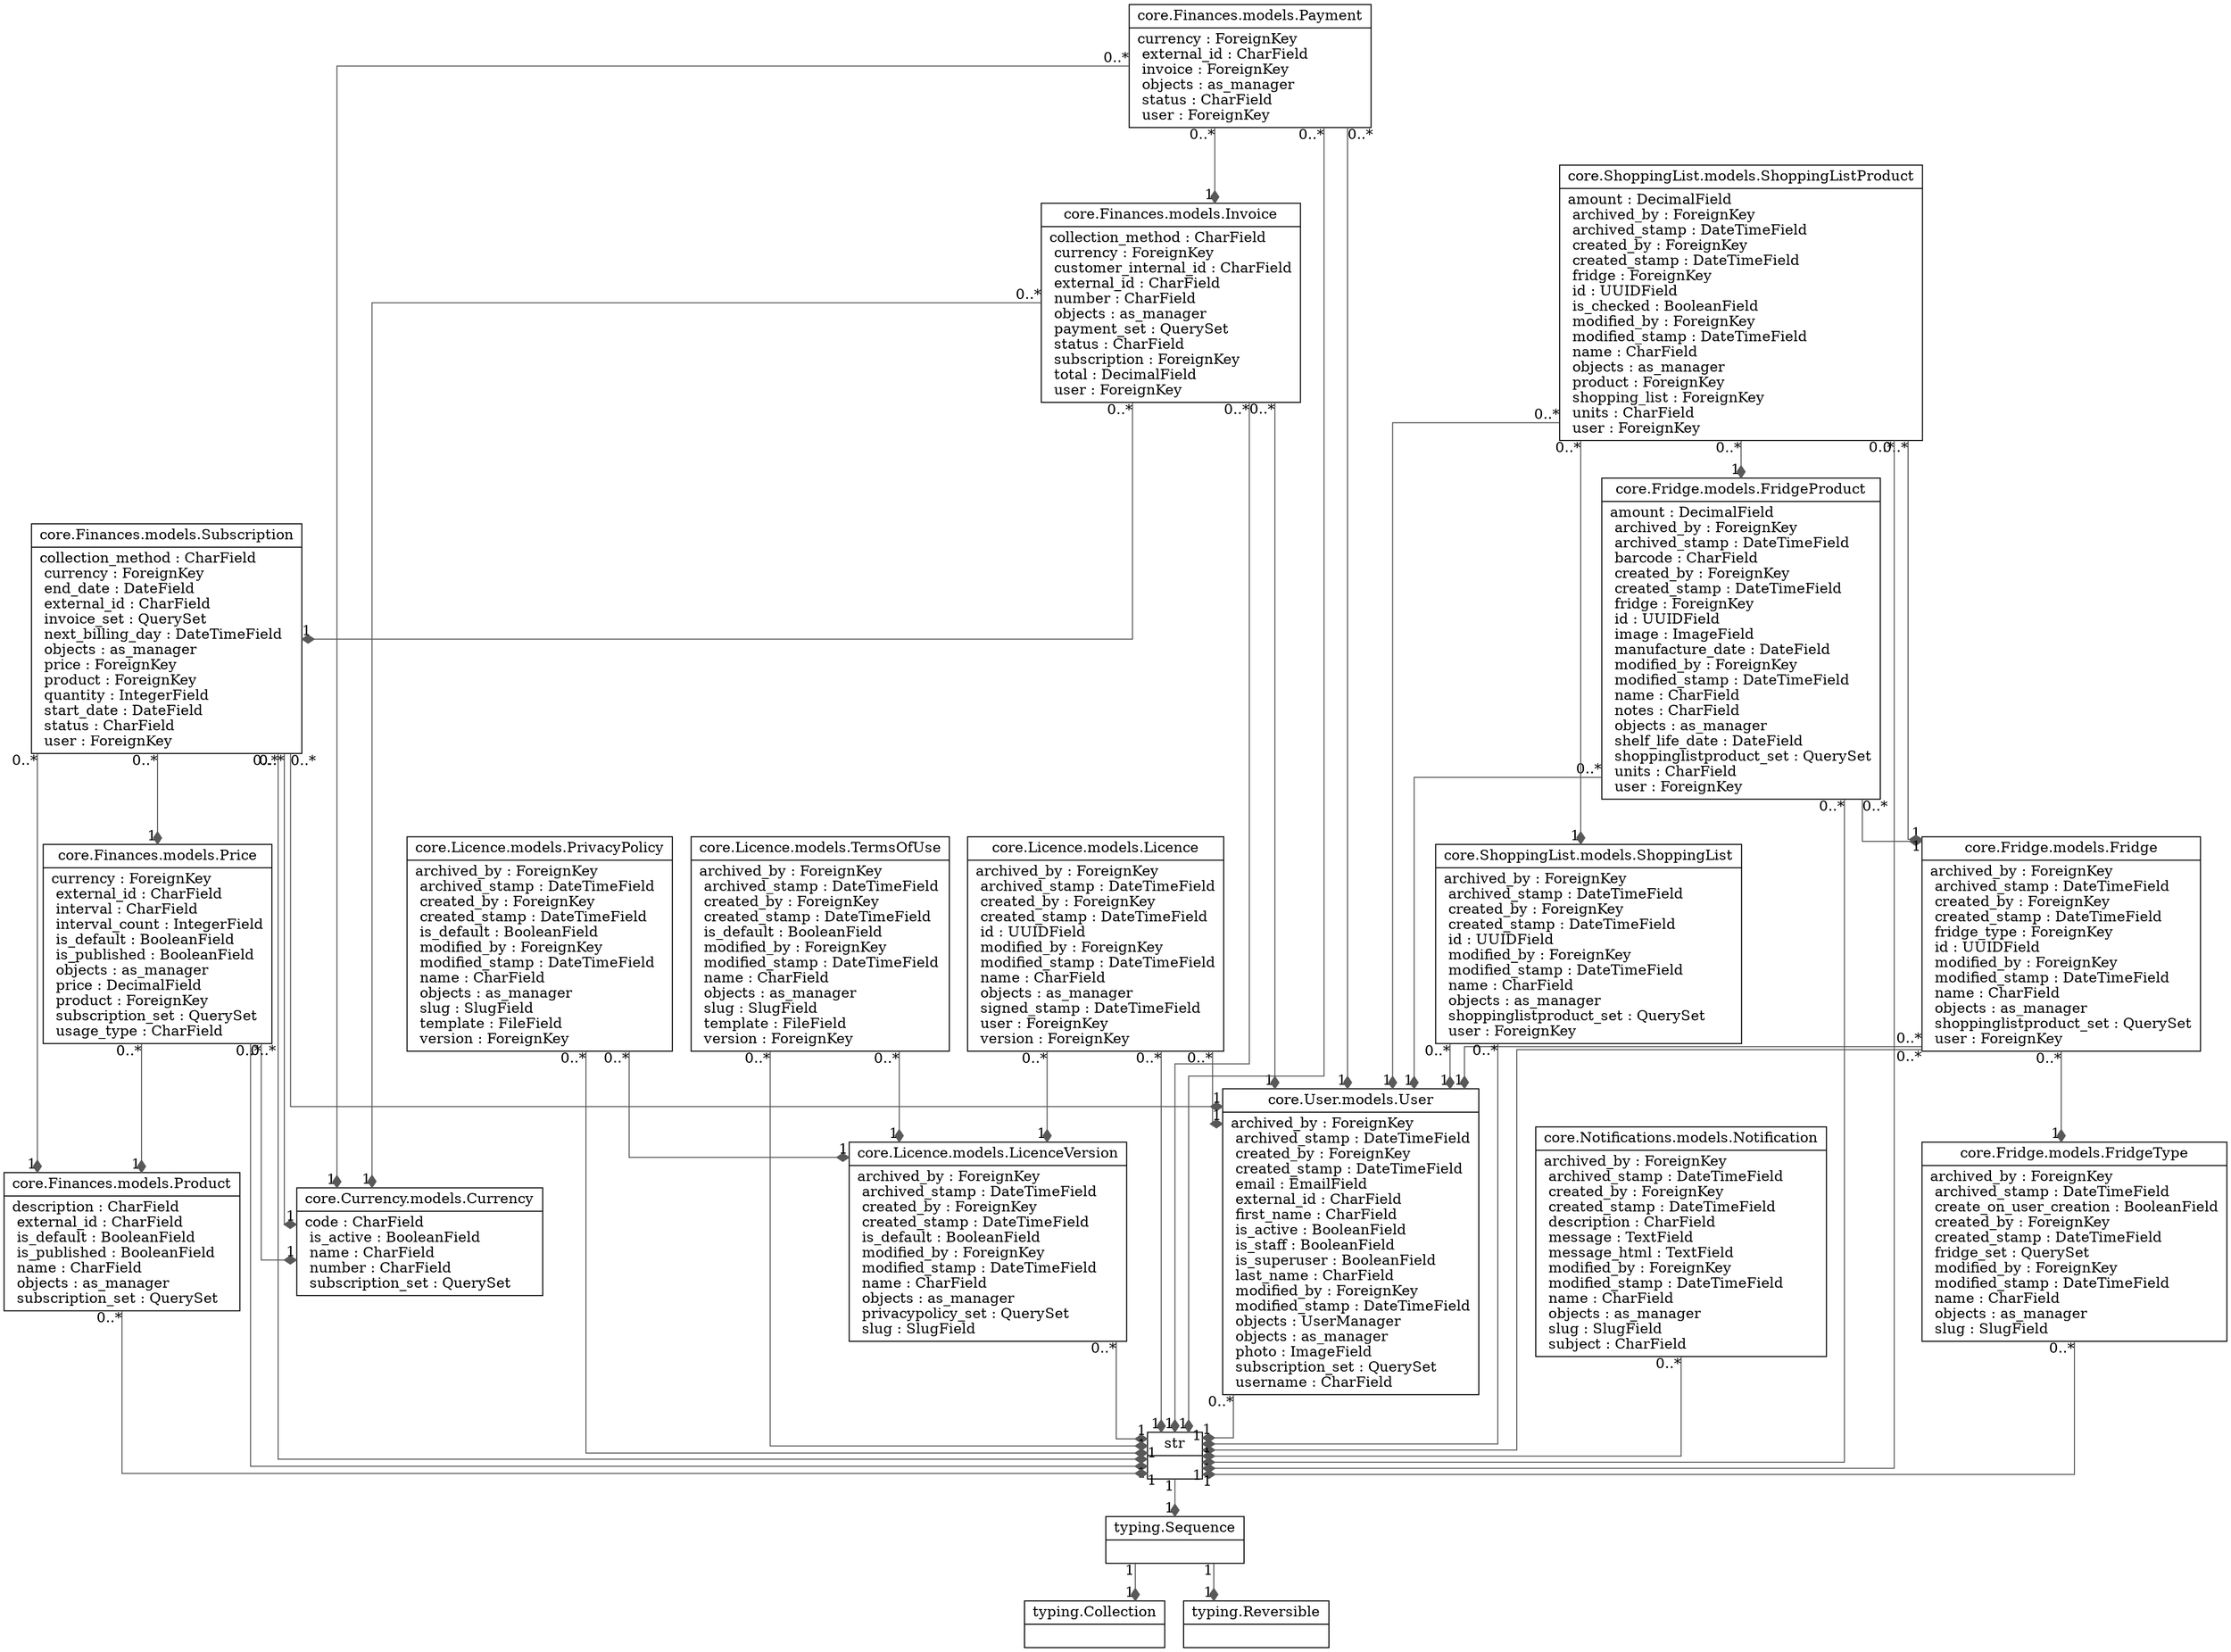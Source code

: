 digraph "#pocket-fridge" {

splines  = ortho;
fontname = "Inconsolata";

node [colorscheme = ylgnbu4];
edge [colorscheme = dark28, dir = both];

"core.Currency.models.Currency"                [shape = record, label = "{ core.Currency.models.Currency |  code : CharField\l  is_active : BooleanField\l  name : CharField\l  number : CharField\l  subscription_set : QuerySet\l }"];
"core.Finances.models.Invoice"                 [shape = record, label = "{ core.Finances.models.Invoice |  collection_method : CharField\l  currency : ForeignKey\l  customer_internal_id : CharField\l  external_id : CharField\l  number : CharField\l  objects : as_manager\l  payment_set : QuerySet\l  status : CharField\l  subscription : ForeignKey\l  total : DecimalField\l  user : ForeignKey\l }"];
"core.Finances.models.Payment"                 [shape = record, label = "{ core.Finances.models.Payment |  currency : ForeignKey\l  external_id : CharField\l  invoice : ForeignKey\l  objects : as_manager\l  status : CharField\l  user : ForeignKey\l }"];
"core.Finances.models.Price"                   [shape = record, label = "{ core.Finances.models.Price |  currency : ForeignKey\l  external_id : CharField\l  interval : CharField\l  interval_count : IntegerField\l  is_default : BooleanField\l  is_published : BooleanField\l  objects : as_manager\l  price : DecimalField\l  product : ForeignKey\l  subscription_set : QuerySet\l  usage_type : CharField\l }"];
"core.Finances.models.Product"                 [shape = record, label = "{ core.Finances.models.Product |  description : CharField\l  external_id : CharField\l  is_default : BooleanField\l  is_published : BooleanField\l  name : CharField\l  objects : as_manager\l  subscription_set : QuerySet\l }"];
"core.Finances.models.Subscription"            [shape = record, label = "{ core.Finances.models.Subscription |  collection_method : CharField\l  currency : ForeignKey\l  end_date : DateField\l  external_id : CharField\l  invoice_set : QuerySet\l  next_billing_day : DateTimeField\l  objects : as_manager\l  price : ForeignKey\l  product : ForeignKey\l  quantity : IntegerField\l  start_date : DateField\l  status : CharField\l  user : ForeignKey\l }"];
"core.Fridge.models.Fridge"                    [shape = record, label = "{ core.Fridge.models.Fridge |  archived_by : ForeignKey\l  archived_stamp : DateTimeField\l  created_by : ForeignKey\l  created_stamp : DateTimeField\l  fridge_type : ForeignKey\l  id : UUIDField\l  modified_by : ForeignKey\l  modified_stamp : DateTimeField\l  name : CharField\l  objects : as_manager\l  shoppinglistproduct_set : QuerySet\l  user : ForeignKey\l }"];
"core.Fridge.models.FridgeProduct"             [shape = record, label = "{ core.Fridge.models.FridgeProduct |  amount : DecimalField\l  archived_by : ForeignKey\l  archived_stamp : DateTimeField\l  barcode : CharField\l  created_by : ForeignKey\l  created_stamp : DateTimeField\l  fridge : ForeignKey\l  id : UUIDField\l  image : ImageField\l  manufacture_date : DateField\l  modified_by : ForeignKey\l  modified_stamp : DateTimeField\l  name : CharField\l  notes : CharField\l  objects : as_manager\l  shelf_life_date : DateField\l  shoppinglistproduct_set : QuerySet\l  units : CharField\l  user : ForeignKey\l }"];
"core.Fridge.models.FridgeType"                [shape = record, label = "{ core.Fridge.models.FridgeType |  archived_by : ForeignKey\l  archived_stamp : DateTimeField\l  create_on_user_creation : BooleanField\l  created_by : ForeignKey\l  created_stamp : DateTimeField\l  fridge_set : QuerySet\l  modified_by : ForeignKey\l  modified_stamp : DateTimeField\l  name : CharField\l  objects : as_manager\l  slug : SlugField\l }"];
"core.Licence.models.Licence"                  [shape = record, label = "{ core.Licence.models.Licence |  archived_by : ForeignKey\l  archived_stamp : DateTimeField\l  created_by : ForeignKey\l  created_stamp : DateTimeField\l  id : UUIDField\l  modified_by : ForeignKey\l  modified_stamp : DateTimeField\l  name : CharField\l  objects : as_manager\l  signed_stamp : DateTimeField\l  user : ForeignKey\l  version : ForeignKey\l }"];
"core.Licence.models.LicenceVersion"           [shape = record, label = "{ core.Licence.models.LicenceVersion |  archived_by : ForeignKey\l  archived_stamp : DateTimeField\l  created_by : ForeignKey\l  created_stamp : DateTimeField\l  is_default : BooleanField\l  modified_by : ForeignKey\l  modified_stamp : DateTimeField\l  name : CharField\l  objects : as_manager\l  privacypolicy_set : QuerySet\l  slug : SlugField\l }"];
"core.Licence.models.PrivacyPolicy"            [shape = record, label = "{ core.Licence.models.PrivacyPolicy |  archived_by : ForeignKey\l  archived_stamp : DateTimeField\l  created_by : ForeignKey\l  created_stamp : DateTimeField\l  is_default : BooleanField\l  modified_by : ForeignKey\l  modified_stamp : DateTimeField\l  name : CharField\l  objects : as_manager\l  slug : SlugField\l  template : FileField\l  version : ForeignKey\l }"];
"core.Licence.models.TermsOfUse"               [shape = record, label = "{ core.Licence.models.TermsOfUse |  archived_by : ForeignKey\l  archived_stamp : DateTimeField\l  created_by : ForeignKey\l  created_stamp : DateTimeField\l  is_default : BooleanField\l  modified_by : ForeignKey\l  modified_stamp : DateTimeField\l  name : CharField\l  objects : as_manager\l  slug : SlugField\l  template : FileField\l  version : ForeignKey\l }"];
"core.Notifications.models.Notification"       [shape = record, label = "{ core.Notifications.models.Notification |  archived_by : ForeignKey\l  archived_stamp : DateTimeField\l  created_by : ForeignKey\l  created_stamp : DateTimeField\l  description : CharField\l  message : TextField\l  message_html : TextField\l  modified_by : ForeignKey\l  modified_stamp : DateTimeField\l  name : CharField\l  objects : as_manager\l  slug : SlugField\l  subject : CharField\l }"];
"core.ShoppingList.models.ShoppingList"        [shape = record, label = "{ core.ShoppingList.models.ShoppingList |  archived_by : ForeignKey\l  archived_stamp : DateTimeField\l  created_by : ForeignKey\l  created_stamp : DateTimeField\l  id : UUIDField\l  modified_by : ForeignKey\l  modified_stamp : DateTimeField\l  name : CharField\l  objects : as_manager\l  shoppinglistproduct_set : QuerySet\l  user : ForeignKey\l }"];
"core.ShoppingList.models.ShoppingListProduct" [shape = record, label = "{ core.ShoppingList.models.ShoppingListProduct |  amount : DecimalField\l  archived_by : ForeignKey\l  archived_stamp : DateTimeField\l  created_by : ForeignKey\l  created_stamp : DateTimeField\l  fridge : ForeignKey\l  id : UUIDField\l  is_checked : BooleanField\l  modified_by : ForeignKey\l  modified_stamp : DateTimeField\l  name : CharField\l  objects : as_manager\l  product : ForeignKey\l  shopping_list : ForeignKey\l  units : CharField\l  user : ForeignKey\l }"];
"core.User.models.User"                        [shape = record, label = "{ core.User.models.User |  archived_by : ForeignKey\l  archived_stamp : DateTimeField\l  created_by : ForeignKey\l  created_stamp : DateTimeField\l  email : EmailField\l  external_id : CharField\l  first_name : CharField\l  is_active : BooleanField\l  is_staff : BooleanField\l  is_superuser : BooleanField\l  last_name : CharField\l  modified_by : ForeignKey\l  modified_stamp : DateTimeField\l  objects : UserManager\l  objects : as_manager\l  photo : ImageField\l  subscription_set : QuerySet\l  username : CharField\l }"];
str                                            [shape = record, label = "{ str |  }"];
"typing.Collection"                            [shape = record, label = "{ typing.Collection |  }"];
"typing.Reversible"                            [shape = record, label = "{ typing.Reversible |  }"];
"typing.Sequence"                              [shape = record, label = "{ typing.Sequence |  }"];

"core.Finances.models.Invoice"                 -> "core.Currency.models.Currency"                [color = "#595959", style = solid , arrowtail = none    , arrowhead = diamond , taillabel = "0..*", label = "", headlabel = "1"];
"core.Finances.models.Invoice"                 -> "core.Finances.models.Subscription"            [color = "#595959", style = solid , arrowtail = none    , arrowhead = diamond , taillabel = "0..*", label = "", headlabel = "1"];
"core.Finances.models.Invoice"                 -> "core.User.models.User"                        [color = "#595959", style = solid , arrowtail = none    , arrowhead = diamond , taillabel = "0..*", label = "", headlabel = "1"];
"core.Finances.models.Invoice"                 -> str                                            [color = "#595959", style = solid , arrowtail = none    , arrowhead = diamond , taillabel = "0..*", label = "", headlabel = "1"];
"core.Finances.models.Payment"                 -> "core.Currency.models.Currency"                [color = "#595959", style = solid , arrowtail = none    , arrowhead = diamond , taillabel = "0..*", label = "", headlabel = "1"];
"core.Finances.models.Payment"                 -> "core.Finances.models.Invoice"                 [color = "#595959", style = solid , arrowtail = none    , arrowhead = diamond , taillabel = "0..*", label = "", headlabel = "1"];
"core.Finances.models.Payment"                 -> "core.User.models.User"                        [color = "#595959", style = solid , arrowtail = none    , arrowhead = diamond , taillabel = "0..*", label = "", headlabel = "1"];
"core.Finances.models.Payment"                 -> str                                            [color = "#595959", style = solid , arrowtail = none    , arrowhead = diamond , taillabel = "0..*", label = "", headlabel = "1"];
"core.Finances.models.Price"                   -> "core.Currency.models.Currency"                [color = "#595959", style = solid , arrowtail = none    , arrowhead = diamond , taillabel = "0..*", label = "", headlabel = "1"];
"core.Finances.models.Price"                   -> "core.Finances.models.Product"                 [color = "#595959", style = solid , arrowtail = none    , arrowhead = diamond , taillabel = "0..*", label = "", headlabel = "1"];
"core.Finances.models.Price"                   -> str                                            [color = "#595959", style = solid , arrowtail = none    , arrowhead = diamond , taillabel = "0..*", label = "", headlabel = "1"];
"core.Finances.models.Product"                 -> str                                            [color = "#595959", style = solid , arrowtail = none    , arrowhead = diamond , taillabel = "0..*", label = "", headlabel = "1"];
"core.Finances.models.Subscription"            -> "core.Currency.models.Currency"                [color = "#595959", style = solid , arrowtail = none    , arrowhead = diamond , taillabel = "0..*", label = "", headlabel = "1"];
"core.Finances.models.Subscription"            -> "core.Finances.models.Price"                   [color = "#595959", style = solid , arrowtail = none    , arrowhead = diamond , taillabel = "0..*", label = "", headlabel = "1"];
"core.Finances.models.Subscription"            -> "core.Finances.models.Product"                 [color = "#595959", style = solid , arrowtail = none    , arrowhead = diamond , taillabel = "0..*", label = "", headlabel = "1"];
"core.Finances.models.Subscription"            -> "core.User.models.User"                        [color = "#595959", style = solid , arrowtail = none    , arrowhead = diamond , taillabel = "0..*", label = "", headlabel = "1"];
"core.Finances.models.Subscription"            -> str                                            [color = "#595959", style = solid , arrowtail = none    , arrowhead = diamond , taillabel = "0..*", label = "", headlabel = "1"];
"core.Fridge.models.Fridge"                    -> "core.Fridge.models.FridgeType"                [color = "#595959", style = solid , arrowtail = none    , arrowhead = diamond , taillabel = "0..*", label = "", headlabel = "1"];
"core.Fridge.models.Fridge"                    -> "core.User.models.User"                        [color = "#595959", style = solid , arrowtail = none    , arrowhead = diamond , taillabel = "0..*", label = "", headlabel = "1"];
"core.Fridge.models.Fridge"                    -> str                                            [color = "#595959", style = solid , arrowtail = none    , arrowhead = diamond , taillabel = "0..*", label = "", headlabel = "1"];
"core.Fridge.models.FridgeProduct"             -> "core.Fridge.models.Fridge"                    [color = "#595959", style = solid , arrowtail = none    , arrowhead = diamond , taillabel = "0..*", label = "", headlabel = "1"];
"core.Fridge.models.FridgeProduct"             -> "core.User.models.User"                        [color = "#595959", style = solid , arrowtail = none    , arrowhead = diamond , taillabel = "0..*", label = "", headlabel = "1"];
"core.Fridge.models.FridgeProduct"             -> str                                            [color = "#595959", style = solid , arrowtail = none    , arrowhead = diamond , taillabel = "0..*", label = "", headlabel = "1"];
"core.Fridge.models.FridgeType"                -> str                                            [color = "#595959", style = solid , arrowtail = none    , arrowhead = diamond , taillabel = "0..*", label = "", headlabel = "1"];
"core.Licence.models.Licence"                  -> "core.Licence.models.LicenceVersion"           [color = "#595959", style = solid , arrowtail = none    , arrowhead = diamond , taillabel = "0..*", label = "", headlabel = "1"];
"core.Licence.models.Licence"                  -> "core.User.models.User"                        [color = "#595959", style = solid , arrowtail = none    , arrowhead = diamond , taillabel = "0..*", label = "", headlabel = "1"];
"core.Licence.models.Licence"                  -> str                                            [color = "#595959", style = solid , arrowtail = none    , arrowhead = diamond , taillabel = "0..*", label = "", headlabel = "1"];
"core.Licence.models.LicenceVersion"           -> str                                            [color = "#595959", style = solid , arrowtail = none    , arrowhead = diamond , taillabel = "0..*", label = "", headlabel = "1"];
"core.Licence.models.PrivacyPolicy"            -> "core.Licence.models.LicenceVersion"           [color = "#595959", style = solid , arrowtail = none    , arrowhead = diamond , taillabel = "0..*", label = "", headlabel = "1"];
"core.Licence.models.PrivacyPolicy"            -> str                                            [color = "#595959", style = solid , arrowtail = none    , arrowhead = diamond , taillabel = "0..*", label = "", headlabel = "1"];
"core.Licence.models.TermsOfUse"               -> "core.Licence.models.LicenceVersion"           [color = "#595959", style = solid , arrowtail = none    , arrowhead = diamond , taillabel = "0..*", label = "", headlabel = "1"];
"core.Licence.models.TermsOfUse"               -> str                                            [color = "#595959", style = solid , arrowtail = none    , arrowhead = diamond , taillabel = "0..*", label = "", headlabel = "1"];
"core.Notifications.models.Notification"       -> str                                            [color = "#595959", style = solid , arrowtail = none    , arrowhead = diamond , taillabel = "0..*", label = "", headlabel = "1"];
"core.ShoppingList.models.ShoppingList"        -> "core.User.models.User"                        [color = "#595959", style = solid , arrowtail = none    , arrowhead = diamond , taillabel = "0..*", label = "", headlabel = "1"];
"core.ShoppingList.models.ShoppingList"        -> str                                            [color = "#595959", style = solid , arrowtail = none    , arrowhead = diamond , taillabel = "0..*", label = "", headlabel = "1"];
"core.ShoppingList.models.ShoppingListProduct" -> "core.Fridge.models.Fridge"                    [color = "#595959", style = solid , arrowtail = none    , arrowhead = diamond , taillabel = "0..*", label = "", headlabel = "1"];
"core.ShoppingList.models.ShoppingListProduct" -> "core.Fridge.models.FridgeProduct"             [color = "#595959", style = solid , arrowtail = none    , arrowhead = diamond , taillabel = "0..*", label = "", headlabel = "1"];
"core.ShoppingList.models.ShoppingListProduct" -> "core.ShoppingList.models.ShoppingList"        [color = "#595959", style = solid , arrowtail = none    , arrowhead = diamond , taillabel = "0..*", label = "", headlabel = "1"];
"core.ShoppingList.models.ShoppingListProduct" -> "core.User.models.User"                        [color = "#595959", style = solid , arrowtail = none    , arrowhead = diamond , taillabel = "0..*", label = "", headlabel = "1"];
"core.ShoppingList.models.ShoppingListProduct" -> str                                            [color = "#595959", style = solid , arrowtail = none    , arrowhead = diamond , taillabel = "0..*", label = "", headlabel = "1"];
"core.User.models.User"                        -> str                                            [color = "#595959", style = solid , arrowtail = none    , arrowhead = diamond , taillabel = "0..*", label = "", headlabel = "1"];
str                                            -> "typing.Sequence"                              [color = "#595959", style = solid , arrowtail = none    , arrowhead = diamond , taillabel = "1", label = "", headlabel = "1"];
"typing.Sequence"                              -> "typing.Collection"                            [color = "#595959", style = solid , arrowtail = none    , arrowhead = diamond , taillabel = "1", label = "", headlabel = "1"];
"typing.Sequence"                              -> "typing.Reversible"                            [color = "#595959", style = solid , arrowtail = none    , arrowhead = diamond , taillabel = "1", label = "", headlabel = "1"];

}
